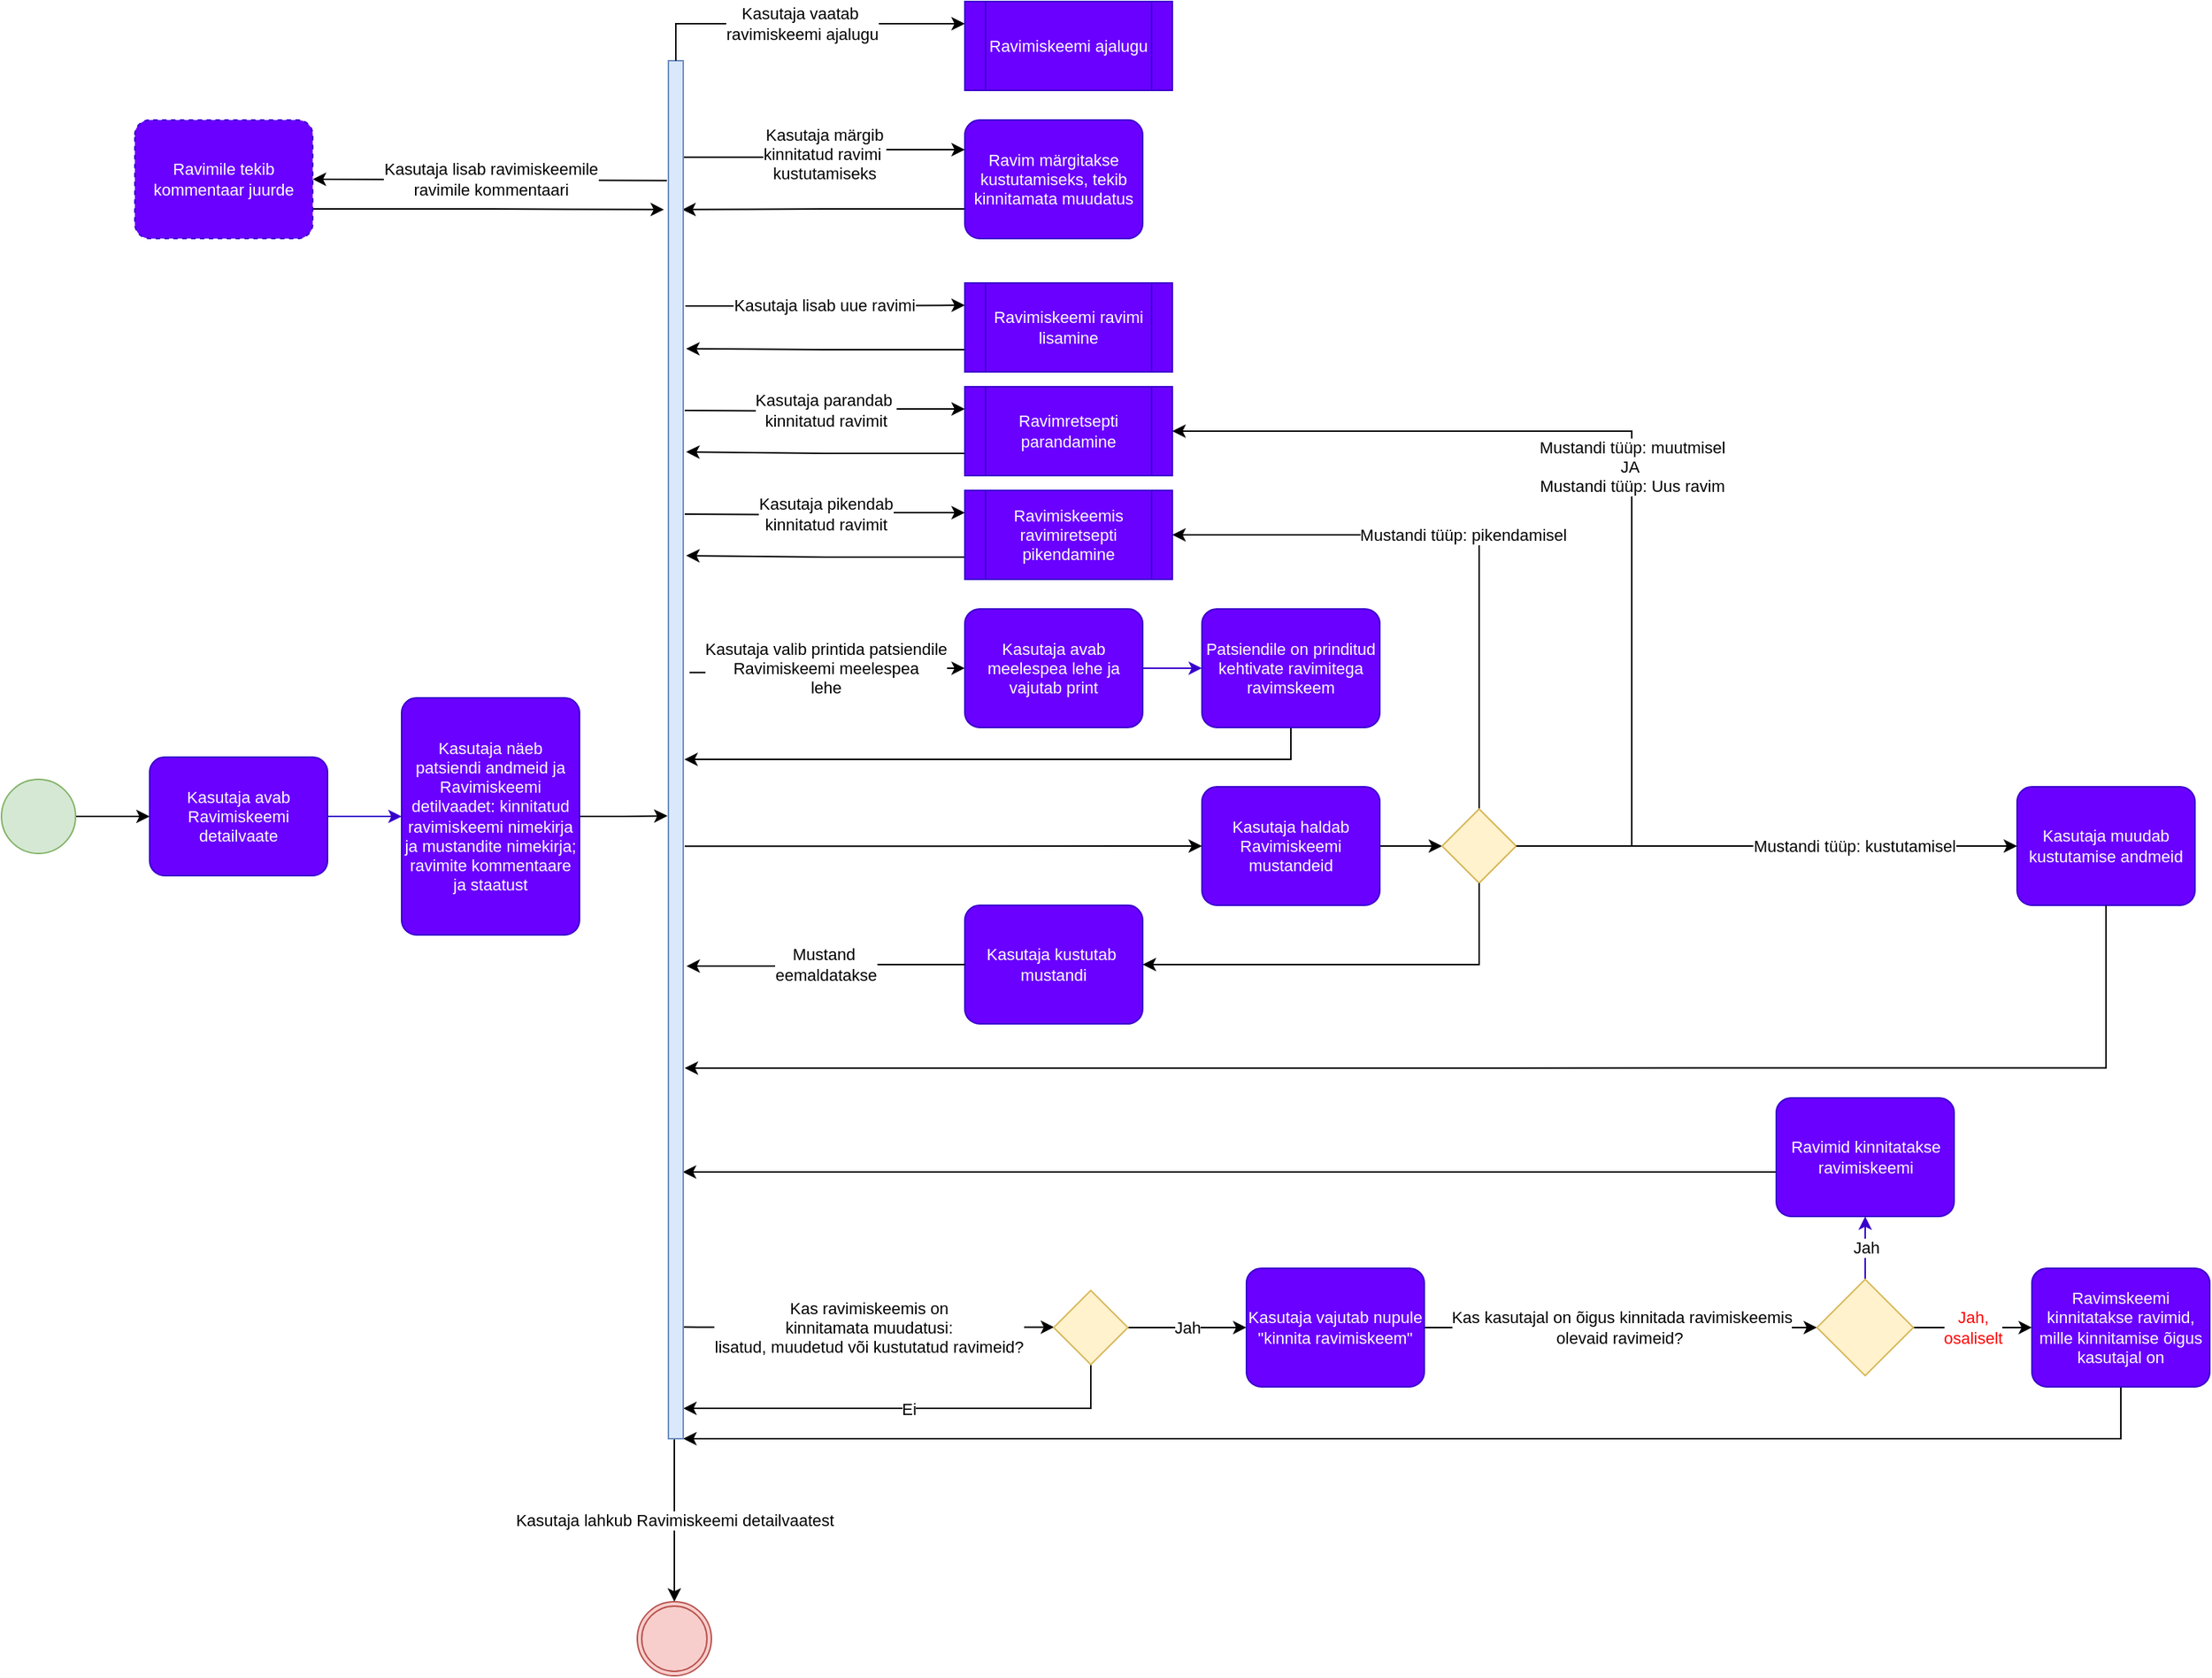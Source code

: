 <mxfile>
    <diagram id="qhRdRoCIm7bDDQnwQVNo" name="Page-1">
        <mxGraphModel dx="3218" dy="2162" grid="1" gridSize="10" guides="1" tooltips="1" connect="1" arrows="1" fold="1" page="1" pageScale="1" pageWidth="850" pageHeight="1100" math="0" shadow="0">
            <root>
                <mxCell id="0"/>
                <mxCell id="1" parent="0"/>
                <mxCell id="2" style="edgeStyle=orthogonalEdgeStyle;rounded=0;orthogonalLoop=1;jettySize=auto;html=1;entryX=0;entryY=0.5;entryDx=0;entryDy=0;entryPerimeter=0;" edge="1" parent="1" source="3" target="5">
                    <mxGeometry relative="1" as="geometry"/>
                </mxCell>
                <mxCell id="3" value="" style="points=[[0.145,0.145,0],[0.5,0,0],[0.855,0.145,0],[1,0.5,0],[0.855,0.855,0],[0.5,1,0],[0.145,0.855,0],[0,0.5,0]];shape=mxgraph.bpmn.event;html=1;verticalLabelPosition=bottom;labelBackgroundColor=#ffffff;verticalAlign=top;align=center;perimeter=ellipsePerimeter;outlineConnect=0;aspect=fixed;outline=standard;symbol=general;fillColor=#d5e8d4;strokeColor=#82b366;" vertex="1" parent="1">
                    <mxGeometry x="-690" y="5" width="50" height="50" as="geometry"/>
                </mxCell>
                <mxCell id="4" style="edgeStyle=orthogonalEdgeStyle;rounded=0;orthogonalLoop=1;jettySize=auto;html=1;fillColor=#6a00ff;strokeColor=#3700CC;" edge="1" parent="1" source="5" target="10">
                    <mxGeometry relative="1" as="geometry">
                        <mxPoint x="-380" y="-35" as="targetPoint"/>
                    </mxGeometry>
                </mxCell>
                <mxCell id="5" value="Kasutaja avab Ravimiskeemi detailvaate" style="points=[[0.25,0,0],[0.5,0,0],[0.75,0,0],[1,0.25,0],[1,0.5,0],[1,0.75,0],[0.75,1,0],[0.5,1,0],[0.25,1,0],[0,0.75,0],[0,0.5,0],[0,0.25,0]];shape=mxgraph.bpmn.task;whiteSpace=wrap;rectStyle=rounded;size=10;taskMarker=abstract;fillColor=#6a00ff;strokeColor=#3700CC;fontSize=11;fontColor=#ffffff;" vertex="1" parent="1">
                    <mxGeometry x="-590" y="-10" width="120" height="80" as="geometry"/>
                </mxCell>
                <mxCell id="6" value="Kasutaja lisab ravimiskeemile &lt;br&gt;ravimile kommentaari" style="edgeStyle=orthogonalEdgeStyle;rounded=0;orthogonalLoop=1;jettySize=auto;html=1;entryX=1;entryY=0.5;entryDx=0;entryDy=0;entryPerimeter=0;exitX=-0.2;exitY=0.087;exitDx=0;exitDy=0;exitPerimeter=0;" edge="1" parent="1" source="34" target="12">
                    <mxGeometry relative="1" as="geometry">
                        <mxPoint x="-710.0" y="-245" as="targetPoint"/>
                        <Array as="points">
                            <mxPoint x="-241" y="-399"/>
                        </Array>
                        <mxPoint as="offset"/>
                        <mxPoint x="-790" y="-420" as="sourcePoint"/>
                    </mxGeometry>
                </mxCell>
                <mxCell id="7" value="Kasutaja märgib&lt;br&gt;kinnitatud ravimi&amp;nbsp;&lt;div&gt;kustutamiseks&lt;/div&gt;" style="edgeStyle=orthogonalEdgeStyle;rounded=0;orthogonalLoop=1;jettySize=auto;html=1;entryX=0;entryY=0.25;entryDx=0;entryDy=0;entryPerimeter=0;exitX=1;exitY=0.07;exitDx=0;exitDy=0;exitPerimeter=0;" edge="1" parent="1" source="34" target="32">
                    <mxGeometry relative="1" as="geometry">
                        <mxPoint x="-105" y="-360" as="targetPoint"/>
                        <mxPoint x="-105" y="-220" as="sourcePoint"/>
                    </mxGeometry>
                </mxCell>
                <mxCell id="8" value="Kasutaja lahkub Ravimiskeemi detailvaatest" style="edgeStyle=orthogonalEdgeStyle;rounded=0;orthogonalLoop=1;jettySize=auto;html=1;entryX=0.5;entryY=0;entryDx=0;entryDy=0;entryPerimeter=0;exitX=0.398;exitY=0.999;exitDx=0;exitDy=0;exitPerimeter=0;" edge="1" parent="1" source="34" target="33">
                    <mxGeometry relative="1" as="geometry">
                        <mxPoint x="-225" y="510" as="sourcePoint"/>
                    </mxGeometry>
                </mxCell>
                <mxCell id="9" value="" style="edgeStyle=orthogonalEdgeStyle;rounded=0;orthogonalLoop=1;jettySize=auto;html=1;entryX=-0.06;entryY=0.548;entryDx=0;entryDy=0;entryPerimeter=0;" edge="1" parent="1" source="10" target="34">
                    <mxGeometry relative="1" as="geometry"/>
                </mxCell>
                <mxCell id="10" value="Kasutaja näeb &#10;patsiendi andmeid ja Ravimiskeemi detilvaadet: kinnitatud ravimiskeemi nimekirja ja mustandite nimekirja; ravimite kommentaare ja staatust" style="points=[[0.25,0,0],[0.5,0,0],[0.75,0,0],[1,0.25,0],[1,0.5,0],[1,0.75,0],[0.75,1,0],[0.5,1,0],[0.25,1,0],[0,0.75,0],[0,0.5,0],[0,0.25,0]];shape=mxgraph.bpmn.task;whiteSpace=wrap;rectStyle=rounded;size=10;taskMarker=abstract;fillColor=#6a00ff;strokeColor=#3700CC;fontSize=11;fontColor=#ffffff;" vertex="1" parent="1">
                    <mxGeometry x="-420" y="-50" width="120" height="160" as="geometry"/>
                </mxCell>
                <mxCell id="11" style="edgeStyle=orthogonalEdgeStyle;rounded=0;orthogonalLoop=1;jettySize=auto;html=1;exitX=1;exitY=0.75;exitDx=0;exitDy=0;exitPerimeter=0;entryX=-0.3;entryY=0.108;entryDx=0;entryDy=0;entryPerimeter=0;" edge="1" parent="1" source="12" target="34">
                    <mxGeometry relative="1" as="geometry">
                        <mxPoint x="-800" y="-360" as="targetPoint"/>
                    </mxGeometry>
                </mxCell>
                <mxCell id="12" value="Ravimile tekib kommentaar juurde" style="points=[[0.25,0,0],[0.5,0,0],[0.75,0,0],[1,0.25,0],[1,0.5,0],[1,0.75,0],[0.75,1,0],[0.5,1,0],[0.25,1,0],[0,0.75,0],[0,0.5,0],[0,0.25,0]];shape=mxgraph.bpmn.task;whiteSpace=wrap;rectStyle=rounded;size=10;taskMarker=abstract;fillColor=#6a00ff;strokeColor=#3700CC;fontSize=11;dashed=1;fontColor=#ffffff;" vertex="1" parent="1">
                    <mxGeometry x="-600" y="-440" width="120" height="80" as="geometry"/>
                </mxCell>
                <mxCell id="13" value="Kasutaja valib printida patsiendile&lt;br&gt;Ravimiskeemi meelespea&lt;br&gt;lehe" style="edgeStyle=orthogonalEdgeStyle;rounded=0;orthogonalLoop=1;jettySize=auto;html=1;entryX=0;entryY=0.5;entryDx=0;entryDy=0;entryPerimeter=0;exitX=1.422;exitY=0.444;exitDx=0;exitDy=0;exitPerimeter=0;" edge="1" parent="1" source="34" target="16">
                    <mxGeometry relative="1" as="geometry">
                        <mxPoint x="-260" y="-70.04" as="sourcePoint"/>
                        <mxPoint x="-70" y="-90.04" as="targetPoint"/>
                    </mxGeometry>
                </mxCell>
                <mxCell id="14" value="Kas ravimiskeemis on &lt;br&gt;kinnitamata muudatusi: &lt;br&gt;lisatud, muudetud või kustutatud ravimeid?" style="edgeStyle=orthogonalEdgeStyle;rounded=0;orthogonalLoop=1;jettySize=auto;html=1;exitX=0.975;exitY=0.919;exitDx=0;exitDy=0;exitPerimeter=0;" edge="1" parent="1" source="34" target="21">
                    <mxGeometry relative="1" as="geometry">
                        <mxPoint x="180" y="559.95" as="targetPoint"/>
                        <mxPoint x="-210" y="374.95" as="sourcePoint"/>
                        <Array as="points">
                            <mxPoint x="-220" y="375"/>
                            <mxPoint x="-220" y="375"/>
                        </Array>
                    </mxGeometry>
                </mxCell>
                <mxCell id="15" style="edgeStyle=orthogonalEdgeStyle;rounded=0;orthogonalLoop=1;jettySize=auto;html=1;exitX=1;exitY=0.5;exitDx=0;exitDy=0;exitPerimeter=0;entryX=0;entryY=0.5;entryDx=0;entryDy=0;entryPerimeter=0;fillColor=#6a00ff;strokeColor=#3700CC;" edge="1" parent="1" source="16" target="18">
                    <mxGeometry relative="1" as="geometry"/>
                </mxCell>
                <mxCell id="16" value="Kasutaja avab meelespea lehe ja vajutab print" style="points=[[0.25,0,0],[0.5,0,0],[0.75,0,0],[1,0.25,0],[1,0.5,0],[1,0.75,0],[0.75,1,0],[0.5,1,0],[0.25,1,0],[0,0.75,0],[0,0.5,0],[0,0.25,0]];shape=mxgraph.bpmn.task;whiteSpace=wrap;rectStyle=rounded;size=10;taskMarker=abstract;fillColor=#6a00ff;strokeColor=#3700CC;fontSize=11;fontColor=#ffffff;" vertex="1" parent="1">
                    <mxGeometry x="-40" y="-110.04" width="120" height="80" as="geometry"/>
                </mxCell>
                <mxCell id="17" style="edgeStyle=orthogonalEdgeStyle;rounded=0;orthogonalLoop=1;jettySize=auto;html=1;exitX=0.5;exitY=1;exitDx=0;exitDy=0;exitPerimeter=0;entryX=1.074;entryY=0.507;entryDx=0;entryDy=0;entryPerimeter=0;" edge="1" parent="1" source="18" target="34">
                    <mxGeometry relative="1" as="geometry">
                        <mxPoint x="-240" y="-10.04" as="targetPoint"/>
                    </mxGeometry>
                </mxCell>
                <mxCell id="18" value="Patsiendile on prinditud kehtivate ravimitega ravimskeem" style="points=[[0.25,0,0],[0.5,0,0],[0.75,0,0],[1,0.25,0],[1,0.5,0],[1,0.75,0],[0.75,1,0],[0.5,1,0],[0.25,1,0],[0,0.75,0],[0,0.5,0],[0,0.25,0]];shape=mxgraph.bpmn.task;whiteSpace=wrap;rectStyle=rounded;size=10;taskMarker=abstract;fillColor=#6a00ff;strokeColor=#3700CC;fontSize=11;fontColor=#ffffff;" vertex="1" parent="1">
                    <mxGeometry x="120" y="-110.04" width="120" height="80" as="geometry"/>
                </mxCell>
                <mxCell id="19" value="Ei" style="edgeStyle=orthogonalEdgeStyle;rounded=0;orthogonalLoop=1;jettySize=auto;html=1;exitX=0.5;exitY=1;exitDx=0;exitDy=0;entryX=1;entryY=0.978;entryDx=0;entryDy=0;entryPerimeter=0;" edge="1" parent="1" source="21" target="34">
                    <mxGeometry relative="1" as="geometry">
                        <mxPoint x="-210" y="429.95" as="targetPoint"/>
                        <Array as="points">
                            <mxPoint x="45" y="429"/>
                        </Array>
                    </mxGeometry>
                </mxCell>
                <mxCell id="20" value="Jah" style="edgeStyle=orthogonalEdgeStyle;rounded=0;orthogonalLoop=1;jettySize=auto;html=1;entryX=0;entryY=0.5;entryDx=0;entryDy=0;entryPerimeter=0;" edge="1" parent="1" source="21" target="23">
                    <mxGeometry relative="1" as="geometry">
                        <mxPoint x="320.0" y="514.95" as="targetPoint"/>
                    </mxGeometry>
                </mxCell>
                <mxCell id="21" value="" style="rhombus;whiteSpace=wrap;html=1;fontSize=11;fillColor=#fff2cc;strokeColor=#d6b656;aspect=fixed;" vertex="1" parent="1">
                    <mxGeometry x="20" y="349.95" width="50" height="50" as="geometry"/>
                </mxCell>
                <mxCell id="22" value="Kas kasutajal on õigus kinnitada ravimiskeemis&lt;br&gt;olevaid ravimeid?&amp;nbsp;" style="edgeStyle=orthogonalEdgeStyle;rounded=0;orthogonalLoop=1;jettySize=auto;html=1;entryX=0;entryY=0.5;entryDx=0;entryDy=0;" edge="1" parent="1" source="23" target="26">
                    <mxGeometry relative="1" as="geometry"/>
                </mxCell>
                <mxCell id="23" value="Kasutaja vajutab nupule &quot;kinnita ravimiskeem&quot;" style="points=[[0.25,0,0],[0.5,0,0],[0.75,0,0],[1,0.25,0],[1,0.5,0],[1,0.75,0],[0.75,1,0],[0.5,1,0],[0.25,1,0],[0,0.75,0],[0,0.5,0],[0,0.25,0]];shape=mxgraph.bpmn.task;whiteSpace=wrap;rectStyle=rounded;size=10;taskMarker=abstract;fillColor=#6a00ff;strokeColor=#3700CC;fontSize=11;fontColor=#ffffff;" vertex="1" parent="1">
                    <mxGeometry x="150" y="334.95" width="120" height="80" as="geometry"/>
                </mxCell>
                <mxCell id="24" value="Jah" style="edgeStyle=orthogonalEdgeStyle;rounded=0;orthogonalLoop=1;jettySize=auto;html=1;entryX=0.5;entryY=1;entryDx=0;entryDy=0;entryPerimeter=0;exitX=0.5;exitY=0;exitDx=0;exitDy=0;fillColor=#6a00ff;strokeColor=#3700CC;" edge="1" parent="1" source="26" target="28">
                    <mxGeometry relative="1" as="geometry">
                        <mxPoint x="520" y="264.95" as="sourcePoint"/>
                    </mxGeometry>
                </mxCell>
                <mxCell id="25" value="Jah, &lt;br&gt;osaliselt" style="edgeStyle=orthogonalEdgeStyle;rounded=0;orthogonalLoop=1;jettySize=auto;html=1;exitX=1;exitY=0.5;exitDx=0;exitDy=0;fontColor=#FF0000;" edge="1" parent="1" source="26" target="30">
                    <mxGeometry relative="1" as="geometry">
                        <mxPoint as="offset"/>
                    </mxGeometry>
                </mxCell>
                <mxCell id="26" value="" style="rhombus;whiteSpace=wrap;html=1;fontSize=11;fillColor=#fff2cc;strokeColor=#d6b656;" vertex="1" parent="1">
                    <mxGeometry x="535" y="342.45" width="65" height="65" as="geometry"/>
                </mxCell>
                <mxCell id="27" style="edgeStyle=orthogonalEdgeStyle;rounded=0;orthogonalLoop=1;jettySize=auto;html=1;exitX=0;exitY=0.5;exitDx=0;exitDy=0;exitPerimeter=0;entryX=0.967;entryY=0.807;entryDx=0;entryDy=0;entryPerimeter=0;" edge="1" parent="1" source="28" target="34">
                    <mxGeometry relative="1" as="geometry">
                        <mxPoint x="-130" y="249.95" as="targetPoint"/>
                        <Array as="points">
                            <mxPoint x="508" y="270"/>
                            <mxPoint x="-230" y="270"/>
                        </Array>
                    </mxGeometry>
                </mxCell>
                <mxCell id="28" value="Ravimid kinnitatakse ravimiskeemi" style="points=[[0.25,0,0],[0.5,0,0],[0.75,0,0],[1,0.25,0],[1,0.5,0],[1,0.75,0],[0.75,1,0],[0.5,1,0],[0.25,1,0],[0,0.75,0],[0,0.5,0],[0,0.25,0]];shape=mxgraph.bpmn.task;whiteSpace=wrap;rectStyle=rounded;size=10;taskMarker=abstract;fillColor=#6a00ff;strokeColor=#3700CC;fontSize=11;fontColor=#ffffff;" vertex="1" parent="1">
                    <mxGeometry x="507.5" y="219.95" width="120" height="80" as="geometry"/>
                </mxCell>
                <mxCell id="29" style="edgeStyle=orthogonalEdgeStyle;rounded=0;orthogonalLoop=1;jettySize=auto;html=1;exitX=0.5;exitY=1;exitDx=0;exitDy=0;exitPerimeter=0;entryX=1;entryY=1;entryDx=0;entryDy=0;" edge="1" parent="1" source="30" target="34">
                    <mxGeometry relative="1" as="geometry">
                        <mxPoint x="-220" y="439.95" as="targetPoint"/>
                        <Array as="points">
                            <mxPoint x="740" y="450"/>
                        </Array>
                    </mxGeometry>
                </mxCell>
                <mxCell id="30" value="Ravimskeemi kinnitatakse ravimid, mille kinnitamise õigus kasutajal on" style="points=[[0.25,0,0],[0.5,0,0],[0.75,0,0],[1,0.25,0],[1,0.5,0],[1,0.75,0],[0.75,1,0],[0.5,1,0],[0.25,1,0],[0,0.75,0],[0,0.5,0],[0,0.25,0]];shape=mxgraph.bpmn.task;whiteSpace=wrap;rectStyle=rounded;size=10;taskMarker=abstract;fillColor=#6a00ff;strokeColor=#3700CC;fontSize=11;fontColor=#ffffff;" vertex="1" parent="1">
                    <mxGeometry x="680" y="334.95" width="120" height="80" as="geometry"/>
                </mxCell>
                <mxCell id="31" style="edgeStyle=orthogonalEdgeStyle;rounded=0;orthogonalLoop=1;jettySize=auto;html=1;exitX=0;exitY=0.75;exitDx=0;exitDy=0;exitPerimeter=0;entryX=0.939;entryY=0.108;entryDx=0;entryDy=0;entryPerimeter=0;" edge="1" parent="1" source="32" target="34">
                    <mxGeometry relative="1" as="geometry">
                        <mxPoint x="-85" y="-210" as="targetPoint"/>
                    </mxGeometry>
                </mxCell>
                <mxCell id="32" value="Ravim märgitakse kustutamiseks, tekib kinnitamata muudatus" style="points=[[0.25,0,0],[0.5,0,0],[0.75,0,0],[1,0.25,0],[1,0.5,0],[1,0.75,0],[0.75,1,0],[0.5,1,0],[0.25,1,0],[0,0.75,0],[0,0.5,0],[0,0.25,0]];shape=mxgraph.bpmn.task;whiteSpace=wrap;rectStyle=rounded;size=10;taskMarker=abstract;fillColor=#6a00ff;strokeColor=#3700CC;fontSize=11;fontColor=#ffffff;" vertex="1" parent="1">
                    <mxGeometry x="-40" y="-440" width="120" height="80" as="geometry"/>
                </mxCell>
                <mxCell id="33" value="" style="points=[[0.145,0.145,0],[0.5,0,0],[0.855,0.145,0],[1,0.5,0],[0.855,0.855,0],[0.5,1,0],[0.145,0.855,0],[0,0.5,0]];shape=mxgraph.bpmn.event;html=1;verticalLabelPosition=bottom;labelBackgroundColor=#ffffff;verticalAlign=top;align=center;perimeter=ellipsePerimeter;outlineConnect=0;aspect=fixed;outline=throwing;symbol=general;fillColor=#f8cecc;strokeColor=#b85450;" vertex="1" parent="1">
                    <mxGeometry x="-261" y="560" width="50" height="50" as="geometry"/>
                </mxCell>
                <mxCell id="34" value="" style="rounded=0;whiteSpace=wrap;html=1;fillColor=#dae8fc;strokeColor=#6c8ebf;" vertex="1" parent="1">
                    <mxGeometry x="-240" y="-480" width="10" height="930" as="geometry"/>
                </mxCell>
                <mxCell id="35" value="Kasutaja lisab uue ravimi" style="edgeStyle=orthogonalEdgeStyle;rounded=0;orthogonalLoop=1;jettySize=auto;html=1;exitX=1.143;exitY=0.178;exitDx=0;exitDy=0;exitPerimeter=0;entryX=0;entryY=0.25;entryDx=0;entryDy=0;" edge="1" parent="1" source="34" target="37">
                    <mxGeometry relative="1" as="geometry">
                        <mxPoint x="-50" y="-350" as="targetPoint"/>
                        <mxPoint x="-230" y="-325" as="sourcePoint"/>
                    </mxGeometry>
                </mxCell>
                <mxCell id="36" style="edgeStyle=orthogonalEdgeStyle;rounded=0;orthogonalLoop=1;jettySize=auto;html=1;entryX=1.2;entryY=0.209;entryDx=0;entryDy=0;entryPerimeter=0;exitX=0;exitY=0.75;exitDx=0;exitDy=0;" edge="1" parent="1" source="37" target="34">
                    <mxGeometry relative="1" as="geometry">
                        <mxPoint x="-80" y="-270" as="sourcePoint"/>
                        <mxPoint x="-231" y="-290" as="targetPoint"/>
                    </mxGeometry>
                </mxCell>
                <mxCell id="37" value="Ravimiskeemi ravimi lisamine" style="shape=process;whiteSpace=wrap;html=1;backgroundOutline=1;fillColor=#6a00ff;strokeColor=#3700CC;align=center;verticalAlign=middle;fontFamily=Helvetica;fontSize=11;fontColor=#ffffff;" vertex="1" parent="1">
                    <mxGeometry x="-40" y="-330" width="140" height="60" as="geometry"/>
                </mxCell>
                <mxCell id="38" value="Kasutaja parandab&amp;nbsp;&lt;div&gt;kinnitatud ravimit&lt;/div&gt;" style="edgeStyle=orthogonalEdgeStyle;rounded=0;orthogonalLoop=1;jettySize=auto;html=1;exitX=1.143;exitY=0.178;exitDx=0;exitDy=0;exitPerimeter=0;entryX=0;entryY=0.25;entryDx=0;entryDy=0;" edge="1" parent="1" target="40">
                    <mxGeometry x="0.003" relative="1" as="geometry">
                        <mxPoint x="-50" y="-280" as="targetPoint"/>
                        <mxPoint x="-229" y="-244" as="sourcePoint"/>
                        <mxPoint as="offset"/>
                    </mxGeometry>
                </mxCell>
                <mxCell id="39" style="edgeStyle=orthogonalEdgeStyle;rounded=0;orthogonalLoop=1;jettySize=auto;html=1;entryX=1.2;entryY=0.209;entryDx=0;entryDy=0;entryPerimeter=0;exitX=0;exitY=0.75;exitDx=0;exitDy=0;" edge="1" parent="1" source="40">
                    <mxGeometry relative="1" as="geometry">
                        <mxPoint x="-80" y="-200" as="sourcePoint"/>
                        <mxPoint x="-228" y="-216" as="targetPoint"/>
                    </mxGeometry>
                </mxCell>
                <mxCell id="40" value="Ravimretsepti parandamine" style="shape=process;whiteSpace=wrap;html=1;backgroundOutline=1;fillColor=#6a00ff;strokeColor=#3700CC;align=center;verticalAlign=middle;fontFamily=Helvetica;fontSize=11;fontColor=#ffffff;" vertex="1" parent="1">
                    <mxGeometry x="-40" y="-260" width="140" height="60" as="geometry"/>
                </mxCell>
                <mxCell id="41" value="Kasutaja pikendab&lt;div&gt;kinnitatud ravimit&lt;/div&gt;" style="edgeStyle=orthogonalEdgeStyle;rounded=0;orthogonalLoop=1;jettySize=auto;html=1;exitX=1.143;exitY=0.178;exitDx=0;exitDy=0;exitPerimeter=0;entryX=0;entryY=0.25;entryDx=0;entryDy=0;" edge="1" parent="1" target="43">
                    <mxGeometry x="0.003" relative="1" as="geometry">
                        <mxPoint x="-50" y="-210" as="targetPoint"/>
                        <mxPoint x="-229" y="-174" as="sourcePoint"/>
                        <mxPoint as="offset"/>
                    </mxGeometry>
                </mxCell>
                <mxCell id="42" style="edgeStyle=orthogonalEdgeStyle;rounded=0;orthogonalLoop=1;jettySize=auto;html=1;entryX=1.2;entryY=0.209;entryDx=0;entryDy=0;entryPerimeter=0;exitX=0;exitY=0.75;exitDx=0;exitDy=0;" edge="1" parent="1" source="43">
                    <mxGeometry relative="1" as="geometry">
                        <mxPoint x="-80" y="-130" as="sourcePoint"/>
                        <mxPoint x="-228" y="-146" as="targetPoint"/>
                    </mxGeometry>
                </mxCell>
                <mxCell id="43" value="Ravimiskeemis ravimiretsepti pikendamine" style="shape=process;whiteSpace=wrap;html=1;backgroundOutline=1;fillColor=#6a00ff;strokeColor=#3700CC;align=center;verticalAlign=middle;fontFamily=Helvetica;fontSize=11;fontColor=#ffffff;" vertex="1" parent="1">
                    <mxGeometry x="-40" y="-190" width="140" height="60" as="geometry"/>
                </mxCell>
                <mxCell id="44" value="Kasutaja vaatab&amp;nbsp;&lt;div&gt;ravimiskeemi ajalugu&lt;/div&gt;" style="edgeStyle=orthogonalEdgeStyle;rounded=0;orthogonalLoop=1;jettySize=auto;html=1;exitX=0.5;exitY=0;exitDx=0;exitDy=0;entryX=0;entryY=0.25;entryDx=0;entryDy=0;" edge="1" parent="1" source="34" target="45">
                    <mxGeometry relative="1" as="geometry">
                        <mxPoint x="-50" y="-540" as="targetPoint"/>
                        <mxPoint x="-229" y="-504" as="sourcePoint"/>
                    </mxGeometry>
                </mxCell>
                <mxCell id="45" value="Ravimiskeemi ajalugu" style="shape=process;whiteSpace=wrap;html=1;backgroundOutline=1;fillColor=#6a00ff;strokeColor=#3700CC;align=center;verticalAlign=middle;fontFamily=Helvetica;fontSize=11;fontColor=#ffffff;" vertex="1" parent="1">
                    <mxGeometry x="-40" y="-520" width="140" height="60" as="geometry"/>
                </mxCell>
                <mxCell id="46" style="edgeStyle=orthogonalEdgeStyle;rounded=0;orthogonalLoop=1;jettySize=auto;html=1;entryX=0;entryY=0.5;entryDx=0;entryDy=0;" edge="1" parent="1" source="47" target="50">
                    <mxGeometry relative="1" as="geometry"/>
                </mxCell>
                <mxCell id="47" value="Kasutaja haldab Ravimiskeemi mustandeid" style="points=[[0.25,0,0],[0.5,0,0],[0.75,0,0],[1,0.25,0],[1,0.5,0],[1,0.75,0],[0.75,1,0],[0.5,1,0],[0.25,1,0],[0,0.75,0],[0,0.5,0],[0,0.25,0]];shape=mxgraph.bpmn.task;whiteSpace=wrap;rectStyle=rounded;size=10;taskMarker=abstract;fillColor=#6a00ff;strokeColor=#3700CC;fontSize=11;fontColor=#ffffff;" vertex="1" parent="1">
                    <mxGeometry x="120" y="10" width="120" height="80" as="geometry"/>
                </mxCell>
                <mxCell id="48" value="Mustandi tüüp: pikendamisel" style="edgeStyle=orthogonalEdgeStyle;rounded=0;orthogonalLoop=1;jettySize=auto;html=1;entryX=1;entryY=0.5;entryDx=0;entryDy=0;exitX=0.5;exitY=0;exitDx=0;exitDy=0;" edge="1" parent="1" source="50" target="43">
                    <mxGeometry relative="1" as="geometry"/>
                </mxCell>
                <mxCell id="49" value="Mustandi tüüp: muutmisel&lt;div&gt;JA&amp;nbsp;&lt;/div&gt;&lt;div&gt;Mustandi tüüp: Uus ravim&lt;/div&gt;" style="edgeStyle=orthogonalEdgeStyle;rounded=0;orthogonalLoop=1;jettySize=auto;html=1;entryX=1;entryY=0.5;entryDx=0;entryDy=0;exitX=1;exitY=0.5;exitDx=0;exitDy=0;" edge="1" parent="1" source="50" target="40">
                    <mxGeometry relative="1" as="geometry">
                        <Array as="points">
                            <mxPoint x="410" y="50"/>
                            <mxPoint x="410" y="-230"/>
                        </Array>
                    </mxGeometry>
                </mxCell>
                <mxCell id="50" value="" style="rhombus;whiteSpace=wrap;html=1;fontSize=11;fillColor=#fff2cc;strokeColor=#d6b656;aspect=fixed;" vertex="1" parent="1">
                    <mxGeometry x="282" y="25" width="50" height="50" as="geometry"/>
                </mxCell>
                <mxCell id="51" value="Kasutaja muudab kustutamise andmeid" style="points=[[0.25,0,0],[0.5,0,0],[0.75,0,0],[1,0.25,0],[1,0.5,0],[1,0.75,0],[0.75,1,0],[0.5,1,0],[0.25,1,0],[0,0.75,0],[0,0.5,0],[0,0.25,0]];shape=mxgraph.bpmn.task;whiteSpace=wrap;rectStyle=rounded;size=10;taskMarker=abstract;fillColor=#6a00ff;strokeColor=#3700CC;fontSize=11;fontColor=#ffffff;" vertex="1" parent="1">
                    <mxGeometry x="670" y="10.0" width="120" height="80" as="geometry"/>
                </mxCell>
                <mxCell id="52" value="Mustandi tüüp: kustutamisel" style="edgeStyle=orthogonalEdgeStyle;rounded=0;orthogonalLoop=1;jettySize=auto;html=1;entryX=0;entryY=0.5;entryDx=0;entryDy=0;entryPerimeter=0;" edge="1" parent="1" source="50" target="51">
                    <mxGeometry x="0.349" relative="1" as="geometry">
                        <mxPoint as="offset"/>
                    </mxGeometry>
                </mxCell>
                <mxCell id="53" style="edgeStyle=orthogonalEdgeStyle;rounded=0;orthogonalLoop=1;jettySize=auto;html=1;entryX=1.1;entryY=0.731;entryDx=0;entryDy=0;entryPerimeter=0;exitX=0.5;exitY=1;exitDx=0;exitDy=0;exitPerimeter=0;" edge="1" parent="1" source="51" target="34">
                    <mxGeometry relative="1" as="geometry">
                        <Array as="points">
                            <mxPoint x="730" y="200"/>
                        </Array>
                    </mxGeometry>
                </mxCell>
                <mxCell id="54" style="edgeStyle=orthogonalEdgeStyle;rounded=0;orthogonalLoop=1;jettySize=auto;html=1;entryX=0;entryY=0.5;entryDx=0;entryDy=0;entryPerimeter=0;exitX=1.1;exitY=0.57;exitDx=0;exitDy=0;exitPerimeter=0;" edge="1" parent="1" source="34" target="47">
                    <mxGeometry relative="1" as="geometry"/>
                </mxCell>
                <mxCell id="55" value="Kasutaja kustutab &#10;mustandi" style="points=[[0.25,0,0],[0.5,0,0],[0.75,0,0],[1,0.25,0],[1,0.5,0],[1,0.75,0],[0.75,1,0],[0.5,1,0],[0.25,1,0],[0,0.75,0],[0,0.5,0],[0,0.25,0]];shape=mxgraph.bpmn.task;whiteSpace=wrap;rectStyle=rounded;size=10;taskMarker=abstract;fillColor=#6a00ff;strokeColor=#3700CC;fontSize=11;fontColor=#ffffff;" vertex="1" parent="1">
                    <mxGeometry x="-40" y="90" width="120" height="80" as="geometry"/>
                </mxCell>
                <mxCell id="56" value="" style="edgeStyle=orthogonalEdgeStyle;rounded=0;orthogonalLoop=1;jettySize=auto;html=1;entryX=1;entryY=0.5;entryDx=0;entryDy=0;entryPerimeter=0;exitX=0.5;exitY=1;exitDx=0;exitDy=0;" edge="1" parent="1" source="50" target="55">
                    <mxGeometry relative="1" as="geometry"/>
                </mxCell>
                <mxCell id="57" value="Mustand&amp;nbsp;&lt;div&gt;eemaldatakse&lt;/div&gt;" style="edgeStyle=orthogonalEdgeStyle;rounded=0;orthogonalLoop=1;jettySize=auto;html=1;entryX=1.218;entryY=0.657;entryDx=0;entryDy=0;entryPerimeter=0;" edge="1" parent="1" source="55" target="34">
                    <mxGeometry relative="1" as="geometry"/>
                </mxCell>
            </root>
        </mxGraphModel>
    </diagram>
</mxfile>